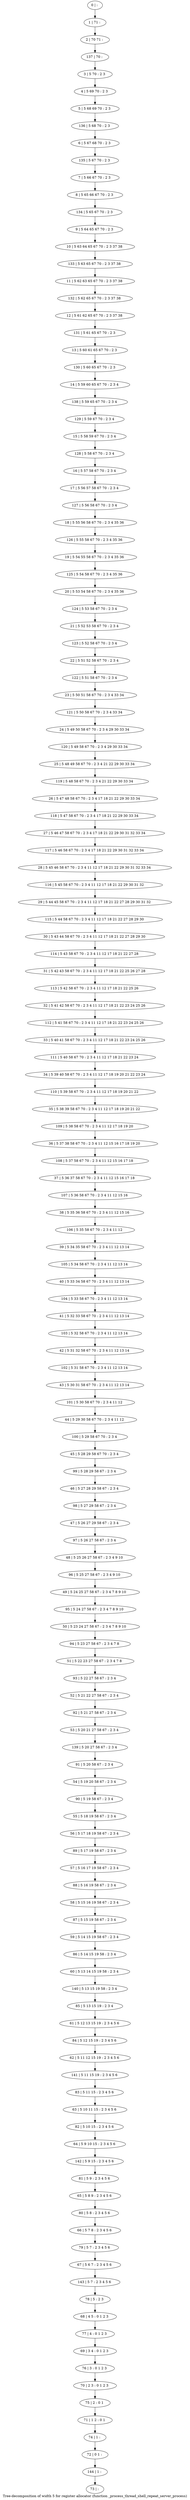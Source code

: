 digraph G {
graph [label="Tree-decomposition of width 5 for register allocator (function _process_thread_shell_repeat_server_process)"]
0[label="0 | : "];
1[label="1 | 71 : "];
2[label="2 | 70 71 : "];
3[label="3 | 5 70 : 2 3 "];
4[label="4 | 5 69 70 : 2 3 "];
5[label="5 | 5 68 69 70 : 2 3 "];
6[label="6 | 5 67 68 70 : 2 3 "];
7[label="7 | 5 66 67 70 : 2 3 "];
8[label="8 | 5 65 66 67 70 : 2 3 "];
9[label="9 | 5 64 65 67 70 : 2 3 "];
10[label="10 | 5 63 64 65 67 70 : 2 3 37 38 "];
11[label="11 | 5 62 63 65 67 70 : 2 3 37 38 "];
12[label="12 | 5 61 62 65 67 70 : 2 3 37 38 "];
13[label="13 | 5 60 61 65 67 70 : 2 3 "];
14[label="14 | 5 59 60 65 67 70 : 2 3 4 "];
15[label="15 | 5 58 59 67 70 : 2 3 4 "];
16[label="16 | 5 57 58 67 70 : 2 3 4 "];
17[label="17 | 5 56 57 58 67 70 : 2 3 4 "];
18[label="18 | 5 55 56 58 67 70 : 2 3 4 35 36 "];
19[label="19 | 5 54 55 58 67 70 : 2 3 4 35 36 "];
20[label="20 | 5 53 54 58 67 70 : 2 3 4 35 36 "];
21[label="21 | 5 52 53 58 67 70 : 2 3 4 "];
22[label="22 | 5 51 52 58 67 70 : 2 3 4 "];
23[label="23 | 5 50 51 58 67 70 : 2 3 4 33 34 "];
24[label="24 | 5 49 50 58 67 70 : 2 3 4 29 30 33 34 "];
25[label="25 | 5 48 49 58 67 70 : 2 3 4 21 22 29 30 33 34 "];
26[label="26 | 5 47 48 58 67 70 : 2 3 4 17 18 21 22 29 30 33 34 "];
27[label="27 | 5 46 47 58 67 70 : 2 3 4 17 18 21 22 29 30 31 32 33 34 "];
28[label="28 | 5 45 46 58 67 70 : 2 3 4 11 12 17 18 21 22 29 30 31 32 33 34 "];
29[label="29 | 5 44 45 58 67 70 : 2 3 4 11 12 17 18 21 22 27 28 29 30 31 32 "];
30[label="30 | 5 43 44 58 67 70 : 2 3 4 11 12 17 18 21 22 27 28 29 30 "];
31[label="31 | 5 42 43 58 67 70 : 2 3 4 11 12 17 18 21 22 25 26 27 28 "];
32[label="32 | 5 41 42 58 67 70 : 2 3 4 11 12 17 18 21 22 23 24 25 26 "];
33[label="33 | 5 40 41 58 67 70 : 2 3 4 11 12 17 18 21 22 23 24 25 26 "];
34[label="34 | 5 39 40 58 67 70 : 2 3 4 11 12 17 18 19 20 21 22 23 24 "];
35[label="35 | 5 38 39 58 67 70 : 2 3 4 11 12 17 18 19 20 21 22 "];
36[label="36 | 5 37 38 58 67 70 : 2 3 4 11 12 15 16 17 18 19 20 "];
37[label="37 | 5 36 37 58 67 70 : 2 3 4 11 12 15 16 17 18 "];
38[label="38 | 5 35 36 58 67 70 : 2 3 4 11 12 15 16 "];
39[label="39 | 5 34 35 58 67 70 : 2 3 4 11 12 13 14 "];
40[label="40 | 5 33 34 58 67 70 : 2 3 4 11 12 13 14 "];
41[label="41 | 5 32 33 58 67 70 : 2 3 4 11 12 13 14 "];
42[label="42 | 5 31 32 58 67 70 : 2 3 4 11 12 13 14 "];
43[label="43 | 5 30 31 58 67 70 : 2 3 4 11 12 13 14 "];
44[label="44 | 5 29 30 58 67 70 : 2 3 4 11 12 "];
45[label="45 | 5 28 29 58 67 70 : 2 3 4 "];
46[label="46 | 5 27 28 29 58 67 : 2 3 4 "];
47[label="47 | 5 26 27 29 58 67 : 2 3 4 "];
48[label="48 | 5 25 26 27 58 67 : 2 3 4 9 10 "];
49[label="49 | 5 24 25 27 58 67 : 2 3 4 7 8 9 10 "];
50[label="50 | 5 23 24 27 58 67 : 2 3 4 7 8 9 10 "];
51[label="51 | 5 22 23 27 58 67 : 2 3 4 7 8 "];
52[label="52 | 5 21 22 27 58 67 : 2 3 4 "];
53[label="53 | 5 20 21 27 58 67 : 2 3 4 "];
54[label="54 | 5 19 20 58 67 : 2 3 4 "];
55[label="55 | 5 18 19 58 67 : 2 3 4 "];
56[label="56 | 5 17 18 19 58 67 : 2 3 4 "];
57[label="57 | 5 16 17 19 58 67 : 2 3 4 "];
58[label="58 | 5 15 16 19 58 67 : 2 3 4 "];
59[label="59 | 5 14 15 19 58 67 : 2 3 4 "];
60[label="60 | 5 13 14 15 19 58 : 2 3 4 "];
61[label="61 | 5 12 13 15 19 : 2 3 4 5 6 "];
62[label="62 | 5 11 12 15 19 : 2 3 4 5 6 "];
63[label="63 | 5 10 11 15 : 2 3 4 5 6 "];
64[label="64 | 5 9 10 15 : 2 3 4 5 6 "];
65[label="65 | 5 8 9 : 2 3 4 5 6 "];
66[label="66 | 5 7 8 : 2 3 4 5 6 "];
67[label="67 | 5 6 7 : 2 3 4 5 6 "];
68[label="68 | 4 5 : 0 1 2 3 "];
69[label="69 | 3 4 : 0 1 2 3 "];
70[label="70 | 2 3 : 0 1 2 3 "];
71[label="71 | 1 2 : 0 1 "];
72[label="72 | 0 1 : "];
73[label="73 | : "];
74[label="74 | 1 : "];
75[label="75 | 2 : 0 1 "];
76[label="76 | 3 : 0 1 2 3 "];
77[label="77 | 4 : 0 1 2 3 "];
78[label="78 | 5 : 2 3 "];
79[label="79 | 5 7 : 2 3 4 5 6 "];
80[label="80 | 5 8 : 2 3 4 5 6 "];
81[label="81 | 5 9 : 2 3 4 5 6 "];
82[label="82 | 5 10 15 : 2 3 4 5 6 "];
83[label="83 | 5 11 15 : 2 3 4 5 6 "];
84[label="84 | 5 12 15 19 : 2 3 4 5 6 "];
85[label="85 | 5 13 15 19 : 2 3 4 "];
86[label="86 | 5 14 15 19 58 : 2 3 4 "];
87[label="87 | 5 15 19 58 67 : 2 3 4 "];
88[label="88 | 5 16 19 58 67 : 2 3 4 "];
89[label="89 | 5 17 19 58 67 : 2 3 4 "];
90[label="90 | 5 19 58 67 : 2 3 4 "];
91[label="91 | 5 20 58 67 : 2 3 4 "];
92[label="92 | 5 21 27 58 67 : 2 3 4 "];
93[label="93 | 5 22 27 58 67 : 2 3 4 "];
94[label="94 | 5 23 27 58 67 : 2 3 4 7 8 "];
95[label="95 | 5 24 27 58 67 : 2 3 4 7 8 9 10 "];
96[label="96 | 5 25 27 58 67 : 2 3 4 9 10 "];
97[label="97 | 5 26 27 58 67 : 2 3 4 "];
98[label="98 | 5 27 29 58 67 : 2 3 4 "];
99[label="99 | 5 28 29 58 67 : 2 3 4 "];
100[label="100 | 5 29 58 67 70 : 2 3 4 "];
101[label="101 | 5 30 58 67 70 : 2 3 4 11 12 "];
102[label="102 | 5 31 58 67 70 : 2 3 4 11 12 13 14 "];
103[label="103 | 5 32 58 67 70 : 2 3 4 11 12 13 14 "];
104[label="104 | 5 33 58 67 70 : 2 3 4 11 12 13 14 "];
105[label="105 | 5 34 58 67 70 : 2 3 4 11 12 13 14 "];
106[label="106 | 5 35 58 67 70 : 2 3 4 11 12 "];
107[label="107 | 5 36 58 67 70 : 2 3 4 11 12 15 16 "];
108[label="108 | 5 37 58 67 70 : 2 3 4 11 12 15 16 17 18 "];
109[label="109 | 5 38 58 67 70 : 2 3 4 11 12 17 18 19 20 "];
110[label="110 | 5 39 58 67 70 : 2 3 4 11 12 17 18 19 20 21 22 "];
111[label="111 | 5 40 58 67 70 : 2 3 4 11 12 17 18 21 22 23 24 "];
112[label="112 | 5 41 58 67 70 : 2 3 4 11 12 17 18 21 22 23 24 25 26 "];
113[label="113 | 5 42 58 67 70 : 2 3 4 11 12 17 18 21 22 25 26 "];
114[label="114 | 5 43 58 67 70 : 2 3 4 11 12 17 18 21 22 27 28 "];
115[label="115 | 5 44 58 67 70 : 2 3 4 11 12 17 18 21 22 27 28 29 30 "];
116[label="116 | 5 45 58 67 70 : 2 3 4 11 12 17 18 21 22 29 30 31 32 "];
117[label="117 | 5 46 58 67 70 : 2 3 4 17 18 21 22 29 30 31 32 33 34 "];
118[label="118 | 5 47 58 67 70 : 2 3 4 17 18 21 22 29 30 33 34 "];
119[label="119 | 5 48 58 67 70 : 2 3 4 21 22 29 30 33 34 "];
120[label="120 | 5 49 58 67 70 : 2 3 4 29 30 33 34 "];
121[label="121 | 5 50 58 67 70 : 2 3 4 33 34 "];
122[label="122 | 5 51 58 67 70 : 2 3 4 "];
123[label="123 | 5 52 58 67 70 : 2 3 4 "];
124[label="124 | 5 53 58 67 70 : 2 3 4 "];
125[label="125 | 5 54 58 67 70 : 2 3 4 35 36 "];
126[label="126 | 5 55 58 67 70 : 2 3 4 35 36 "];
127[label="127 | 5 56 58 67 70 : 2 3 4 "];
128[label="128 | 5 58 67 70 : 2 3 4 "];
129[label="129 | 5 59 67 70 : 2 3 4 "];
130[label="130 | 5 60 65 67 70 : 2 3 "];
131[label="131 | 5 61 65 67 70 : 2 3 "];
132[label="132 | 5 62 65 67 70 : 2 3 37 38 "];
133[label="133 | 5 63 65 67 70 : 2 3 37 38 "];
134[label="134 | 5 65 67 70 : 2 3 "];
135[label="135 | 5 67 70 : 2 3 "];
136[label="136 | 5 68 70 : 2 3 "];
137[label="137 | 70 : "];
138[label="138 | 5 59 65 67 70 : 2 3 4 "];
139[label="139 | 5 20 27 58 67 : 2 3 4 "];
140[label="140 | 5 13 15 19 58 : 2 3 4 "];
141[label="141 | 5 11 15 19 : 2 3 4 5 6 "];
142[label="142 | 5 9 15 : 2 3 4 5 6 "];
143[label="143 | 5 7 : 2 3 4 5 6 "];
144[label="144 | 1 : "];
0->1 ;
1->2 ;
3->4 ;
4->5 ;
7->8 ;
9->10 ;
16->17 ;
55->56 ;
74->72 ;
71->74 ;
75->71 ;
70->75 ;
76->70 ;
69->76 ;
77->69 ;
68->77 ;
78->68 ;
79->67 ;
66->79 ;
80->66 ;
65->80 ;
81->65 ;
82->64 ;
63->82 ;
83->63 ;
84->62 ;
61->84 ;
85->61 ;
86->60 ;
59->86 ;
87->59 ;
58->87 ;
88->58 ;
57->88 ;
89->57 ;
56->89 ;
90->55 ;
54->90 ;
91->54 ;
92->53 ;
52->92 ;
93->52 ;
51->93 ;
94->51 ;
50->94 ;
95->50 ;
49->95 ;
96->49 ;
48->96 ;
97->48 ;
47->97 ;
98->47 ;
46->98 ;
99->46 ;
45->99 ;
100->45 ;
44->100 ;
101->44 ;
43->101 ;
102->43 ;
42->102 ;
103->42 ;
41->103 ;
104->41 ;
40->104 ;
105->40 ;
39->105 ;
106->39 ;
38->106 ;
107->38 ;
37->107 ;
108->37 ;
36->108 ;
109->36 ;
35->109 ;
110->35 ;
34->110 ;
111->34 ;
33->111 ;
112->33 ;
32->112 ;
113->32 ;
31->113 ;
114->31 ;
30->114 ;
115->30 ;
29->115 ;
116->29 ;
28->116 ;
117->28 ;
27->117 ;
118->27 ;
26->118 ;
119->26 ;
25->119 ;
120->25 ;
24->120 ;
121->24 ;
23->121 ;
122->23 ;
22->122 ;
123->22 ;
21->123 ;
124->21 ;
20->124 ;
125->20 ;
19->125 ;
126->19 ;
18->126 ;
127->18 ;
17->127 ;
128->16 ;
15->128 ;
129->15 ;
130->14 ;
13->130 ;
131->13 ;
12->131 ;
132->12 ;
11->132 ;
133->11 ;
10->133 ;
134->9 ;
8->134 ;
135->7 ;
6->135 ;
136->6 ;
5->136 ;
137->3 ;
2->137 ;
138->129 ;
14->138 ;
139->91 ;
53->139 ;
140->85 ;
60->140 ;
141->83 ;
62->141 ;
142->81 ;
64->142 ;
143->78 ;
67->143 ;
144->73 ;
72->144 ;
}
